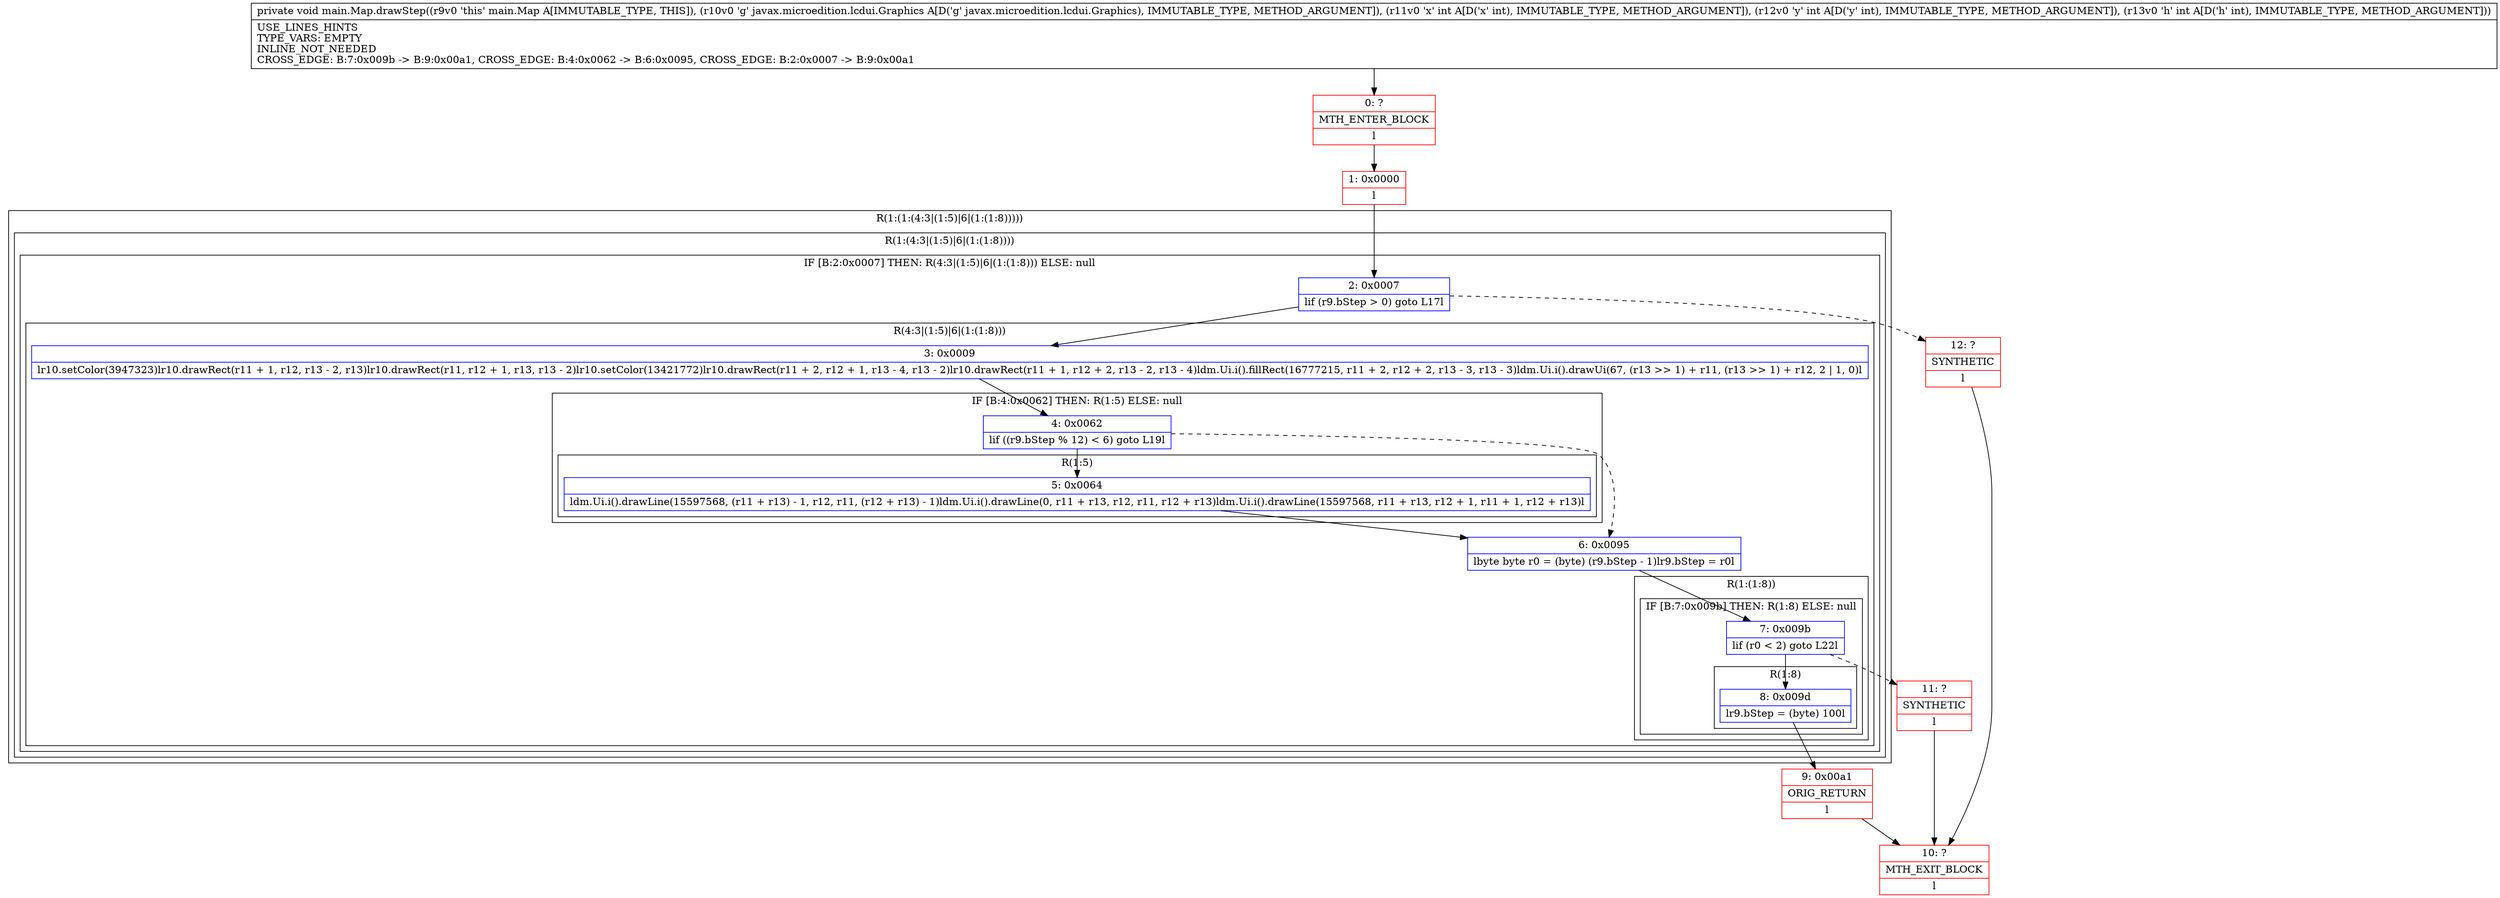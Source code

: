digraph "CFG formain.Map.drawStep(Ljavax\/microedition\/lcdui\/Graphics;III)V" {
subgraph cluster_Region_37994297 {
label = "R(1:(1:(4:3|(1:5)|6|(1:(1:8)))))";
node [shape=record,color=blue];
subgraph cluster_Region_65464372 {
label = "R(1:(4:3|(1:5)|6|(1:(1:8))))";
node [shape=record,color=blue];
subgraph cluster_IfRegion_623890574 {
label = "IF [B:2:0x0007] THEN: R(4:3|(1:5)|6|(1:(1:8))) ELSE: null";
node [shape=record,color=blue];
Node_2 [shape=record,label="{2\:\ 0x0007|lif (r9.bStep \> 0) goto L17l}"];
subgraph cluster_Region_179121115 {
label = "R(4:3|(1:5)|6|(1:(1:8)))";
node [shape=record,color=blue];
Node_3 [shape=record,label="{3\:\ 0x0009|lr10.setColor(3947323)lr10.drawRect(r11 + 1, r12, r13 \- 2, r13)lr10.drawRect(r11, r12 + 1, r13, r13 \- 2)lr10.setColor(13421772)lr10.drawRect(r11 + 2, r12 + 1, r13 \- 4, r13 \- 2)lr10.drawRect(r11 + 1, r12 + 2, r13 \- 2, r13 \- 4)ldm.Ui.i().fillRect(16777215, r11 + 2, r12 + 2, r13 \- 3, r13 \- 3)ldm.Ui.i().drawUi(67, (r13 \>\> 1) + r11, (r13 \>\> 1) + r12, 2 \| 1, 0)l}"];
subgraph cluster_IfRegion_815648622 {
label = "IF [B:4:0x0062] THEN: R(1:5) ELSE: null";
node [shape=record,color=blue];
Node_4 [shape=record,label="{4\:\ 0x0062|lif ((r9.bStep % 12) \< 6) goto L19l}"];
subgraph cluster_Region_792204339 {
label = "R(1:5)";
node [shape=record,color=blue];
Node_5 [shape=record,label="{5\:\ 0x0064|ldm.Ui.i().drawLine(15597568, (r11 + r13) \- 1, r12, r11, (r12 + r13) \- 1)ldm.Ui.i().drawLine(0, r11 + r13, r12, r11, r12 + r13)ldm.Ui.i().drawLine(15597568, r11 + r13, r12 + 1, r11 + 1, r12 + r13)l}"];
}
}
Node_6 [shape=record,label="{6\:\ 0x0095|lbyte byte r0 = (byte) (r9.bStep \- 1)lr9.bStep = r0l}"];
subgraph cluster_Region_464252584 {
label = "R(1:(1:8))";
node [shape=record,color=blue];
subgraph cluster_IfRegion_755556395 {
label = "IF [B:7:0x009b] THEN: R(1:8) ELSE: null";
node [shape=record,color=blue];
Node_7 [shape=record,label="{7\:\ 0x009b|lif (r0 \< 2) goto L22l}"];
subgraph cluster_Region_1079768819 {
label = "R(1:8)";
node [shape=record,color=blue];
Node_8 [shape=record,label="{8\:\ 0x009d|lr9.bStep = (byte) 100l}"];
}
}
}
}
}
}
}
Node_0 [shape=record,color=red,label="{0\:\ ?|MTH_ENTER_BLOCK\l|l}"];
Node_1 [shape=record,color=red,label="{1\:\ 0x0000|l}"];
Node_9 [shape=record,color=red,label="{9\:\ 0x00a1|ORIG_RETURN\l|l}"];
Node_10 [shape=record,color=red,label="{10\:\ ?|MTH_EXIT_BLOCK\l|l}"];
Node_11 [shape=record,color=red,label="{11\:\ ?|SYNTHETIC\l|l}"];
Node_12 [shape=record,color=red,label="{12\:\ ?|SYNTHETIC\l|l}"];
MethodNode[shape=record,label="{private void main.Map.drawStep((r9v0 'this' main.Map A[IMMUTABLE_TYPE, THIS]), (r10v0 'g' javax.microedition.lcdui.Graphics A[D('g' javax.microedition.lcdui.Graphics), IMMUTABLE_TYPE, METHOD_ARGUMENT]), (r11v0 'x' int A[D('x' int), IMMUTABLE_TYPE, METHOD_ARGUMENT]), (r12v0 'y' int A[D('y' int), IMMUTABLE_TYPE, METHOD_ARGUMENT]), (r13v0 'h' int A[D('h' int), IMMUTABLE_TYPE, METHOD_ARGUMENT]))  | USE_LINES_HINTS\lTYPE_VARS: EMPTY\lINLINE_NOT_NEEDED\lCROSS_EDGE: B:7:0x009b \-\> B:9:0x00a1, CROSS_EDGE: B:4:0x0062 \-\> B:6:0x0095, CROSS_EDGE: B:2:0x0007 \-\> B:9:0x00a1\l}"];
MethodNode -> Node_0;
Node_2 -> Node_3;
Node_2 -> Node_12[style=dashed];
Node_3 -> Node_4;
Node_4 -> Node_5;
Node_4 -> Node_6[style=dashed];
Node_5 -> Node_6;
Node_6 -> Node_7;
Node_7 -> Node_8;
Node_7 -> Node_11[style=dashed];
Node_8 -> Node_9;
Node_0 -> Node_1;
Node_1 -> Node_2;
Node_9 -> Node_10;
Node_11 -> Node_10;
Node_12 -> Node_10;
}

